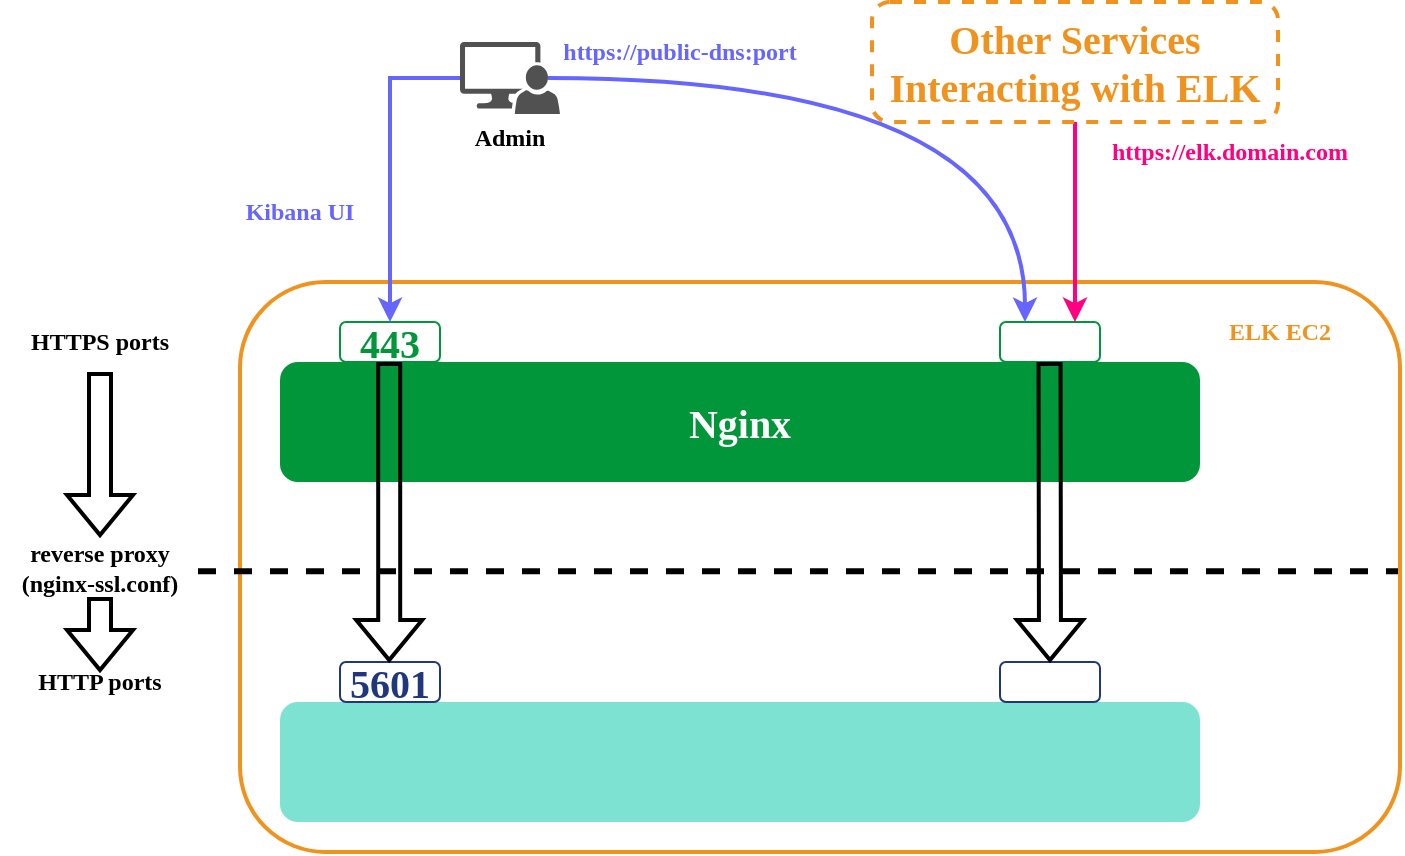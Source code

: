 <mxfile version="23.1.6" type="device">
  <diagram name="Page-1" id="2RRsDSpMer9sEVERHo-K">
    <mxGraphModel dx="1306" dy="1926" grid="1" gridSize="10" guides="1" tooltips="1" connect="1" arrows="1" fold="1" page="1" pageScale="1" pageWidth="850" pageHeight="1100" math="0" shadow="0">
      <root>
        <mxCell id="0" />
        <mxCell id="1" parent="0" />
        <mxCell id="0T_FGqLuQsuZokZaV_jl-1" value="" style="rounded=1;whiteSpace=wrap;html=1;fillColor=none;strokeColor=#F0931E;strokeWidth=2;fontFamily=Ubuntu;fontStyle=1" parent="1" vertex="1">
          <mxGeometry x="190" y="70" width="580" height="285" as="geometry" />
        </mxCell>
        <mxCell id="0T_FGqLuQsuZokZaV_jl-2" value="&lt;font style=&quot;font-size: 20px;&quot; color=&quot;#ffffff&quot;&gt;&lt;span&gt;&lt;br&gt;&lt;/span&gt;&lt;/font&gt;" style="rounded=1;whiteSpace=wrap;html=1;fillColor=#7DE2D1;strokeWidth=5;strokeColor=none;fontFamily=Ubuntu;fontStyle=1" parent="1" vertex="1">
          <mxGeometry x="210" y="280" width="460" height="60" as="geometry" />
        </mxCell>
        <mxCell id="0T_FGqLuQsuZokZaV_jl-3" value="&lt;font style=&quot;font-size: 20px;&quot; color=&quot;#ffffff&quot;&gt;&lt;span&gt;Nginx&lt;/span&gt;&lt;/font&gt;" style="rounded=1;whiteSpace=wrap;html=1;fillColor=#009639;strokeColor=none;strokeWidth=5;fontFamily=Ubuntu;fontStyle=1" parent="1" vertex="1">
          <mxGeometry x="210" y="110" width="460" height="60" as="geometry" />
        </mxCell>
        <mxCell id="0T_FGqLuQsuZokZaV_jl-7" value="&lt;font color=&quot;#009639&quot; size=&quot;1&quot;&gt;&lt;span style=&quot;font-size: 20px;&quot;&gt;443&lt;/span&gt;&lt;/font&gt;" style="rounded=1;whiteSpace=wrap;html=1;strokeColor=#009639;strokeWidth=1;fontFamily=Ubuntu;fontStyle=1" parent="1" vertex="1">
          <mxGeometry x="240" y="90" width="50" height="20" as="geometry" />
        </mxCell>
        <mxCell id="0T_FGqLuQsuZokZaV_jl-8" value="" style="rounded=1;whiteSpace=wrap;html=1;strokeColor=#009639;strokeWidth=1;fontFamily=Ubuntu;fontStyle=1" parent="1" vertex="1">
          <mxGeometry x="570" y="90" width="50" height="20" as="geometry" />
        </mxCell>
        <mxCell id="0T_FGqLuQsuZokZaV_jl-9" value="" style="rounded=1;whiteSpace=wrap;html=1;strokeColor=#20377D;fontFamily=Ubuntu;fontStyle=1" parent="1" vertex="1">
          <mxGeometry x="570" y="260" width="50" height="20" as="geometry" />
        </mxCell>
        <mxCell id="0T_FGqLuQsuZokZaV_jl-10" value="" style="shape=flexArrow;endArrow=classic;html=1;rounded=0;entryX=0.5;entryY=0;entryDx=0;entryDy=0;strokeWidth=2;fontFamily=Ubuntu;fontStyle=1" parent="1" target="0T_FGqLuQsuZokZaV_jl-9" edge="1">
          <mxGeometry width="50" height="50" relative="1" as="geometry">
            <mxPoint x="594.78" y="110" as="sourcePoint" />
            <mxPoint x="594.78" y="256" as="targetPoint" />
          </mxGeometry>
        </mxCell>
        <mxCell id="0T_FGqLuQsuZokZaV_jl-11" value="" style="endArrow=none;dashed=1;html=1;strokeWidth=3;rounded=0;fontFamily=Ubuntu;fontStyle=1" parent="1" edge="1">
          <mxGeometry width="50" height="50" relative="1" as="geometry">
            <mxPoint x="169" y="214.66" as="sourcePoint" />
            <mxPoint x="769" y="214.66" as="targetPoint" />
          </mxGeometry>
        </mxCell>
        <mxCell id="0T_FGqLuQsuZokZaV_jl-12" value="&lt;font&gt;&lt;span&gt;HTTPS ports&lt;/span&gt;&lt;/font&gt;" style="text;html=1;strokeColor=none;fillColor=none;align=center;verticalAlign=middle;whiteSpace=wrap;rounded=0;fontFamily=Ubuntu;fontStyle=1" parent="1" vertex="1">
          <mxGeometry x="70" y="85" width="100" height="30" as="geometry" />
        </mxCell>
        <mxCell id="0T_FGqLuQsuZokZaV_jl-13" value="&lt;font&gt;&lt;span&gt;HTTP ports&lt;/span&gt;&lt;/font&gt;" style="text;html=1;strokeColor=none;fillColor=none;align=center;verticalAlign=middle;whiteSpace=wrap;rounded=0;fontFamily=Ubuntu;fontStyle=1" parent="1" vertex="1">
          <mxGeometry x="70" y="255" width="100" height="30" as="geometry" />
        </mxCell>
        <mxCell id="0T_FGqLuQsuZokZaV_jl-14" value="" style="shape=flexArrow;endArrow=classic;html=1;rounded=0;entryX=0.5;entryY=0;entryDx=0;entryDy=0;strokeWidth=2;fontFamily=Ubuntu;fontStyle=1" parent="1" source="0T_FGqLuQsuZokZaV_jl-16" edge="1">
          <mxGeometry width="50" height="50" relative="1" as="geometry">
            <mxPoint x="120" y="115" as="sourcePoint" />
            <mxPoint x="120" y="265" as="targetPoint" />
          </mxGeometry>
        </mxCell>
        <mxCell id="0T_FGqLuQsuZokZaV_jl-15" value="" style="shape=flexArrow;endArrow=classic;html=1;rounded=0;entryX=0.5;entryY=0;entryDx=0;entryDy=0;strokeWidth=2;fontFamily=Ubuntu;fontStyle=1" parent="1" target="0T_FGqLuQsuZokZaV_jl-16" edge="1">
          <mxGeometry width="50" height="50" relative="1" as="geometry">
            <mxPoint x="120" y="115" as="sourcePoint" />
            <mxPoint x="120" y="265" as="targetPoint" />
          </mxGeometry>
        </mxCell>
        <mxCell id="0T_FGqLuQsuZokZaV_jl-16" value="&lt;font style=&quot;font-size: 12px;&quot;&gt;&lt;span&gt;reverse proxy&lt;br&gt;(nginx-ssl.conf)&lt;br&gt;&lt;/span&gt;&lt;/font&gt;" style="text;html=1;strokeColor=none;fillColor=none;align=center;verticalAlign=middle;whiteSpace=wrap;rounded=0;fontFamily=Ubuntu;fontStyle=1" parent="1" vertex="1">
          <mxGeometry x="70" y="197.5" width="100" height="30" as="geometry" />
        </mxCell>
        <mxCell id="0T_FGqLuQsuZokZaV_jl-17" value="&lt;font color=&quot;#20377d&quot; size=&quot;1&quot;&gt;&lt;span style=&quot;font-size: 20px;&quot;&gt;5601&lt;/span&gt;&lt;/font&gt;" style="rounded=1;whiteSpace=wrap;html=1;strokeColor=#20377D;strokeWidth=1;fontFamily=Ubuntu;fontStyle=1" parent="1" vertex="1">
          <mxGeometry x="240" y="260" width="50" height="20" as="geometry" />
        </mxCell>
        <mxCell id="0T_FGqLuQsuZokZaV_jl-18" style="edgeStyle=orthogonalEdgeStyle;rounded=0;orthogonalLoop=1;jettySize=auto;html=1;strokeWidth=2;strokeColor=#6666FF;fontFamily=Ubuntu;fontStyle=1" parent="1" source="0T_FGqLuQsuZokZaV_jl-21" target="0T_FGqLuQsuZokZaV_jl-7" edge="1">
          <mxGeometry relative="1" as="geometry" />
        </mxCell>
        <mxCell id="0T_FGqLuQsuZokZaV_jl-20" style="edgeStyle=orthogonalEdgeStyle;rounded=0;orthogonalLoop=1;jettySize=auto;html=1;exitX=0.88;exitY=0.5;exitDx=0;exitDy=0;exitPerimeter=0;entryX=0.25;entryY=0;entryDx=0;entryDy=0;curved=1;strokeWidth=2;strokeColor=#6666FF;fontFamily=Ubuntu;fontStyle=1" parent="1" source="0T_FGqLuQsuZokZaV_jl-21" target="0T_FGqLuQsuZokZaV_jl-8" edge="1">
          <mxGeometry relative="1" as="geometry" />
        </mxCell>
        <mxCell id="0T_FGqLuQsuZokZaV_jl-21" value="" style="sketch=0;pointerEvents=1;shadow=0;dashed=0;html=1;strokeColor=none;labelPosition=center;verticalLabelPosition=bottom;verticalAlign=top;align=center;fillColor=#515151;shape=mxgraph.mscae.system_center.admin_console;fontFamily=Ubuntu;fontStyle=1" parent="1" vertex="1">
          <mxGeometry x="300" y="-50" width="50" height="36" as="geometry" />
        </mxCell>
        <mxCell id="0T_FGqLuQsuZokZaV_jl-22" value="&lt;font&gt;&lt;span&gt;Admin&lt;br&gt;&lt;br&gt;&lt;/span&gt;&lt;/font&gt;" style="text;html=1;strokeColor=none;fillColor=none;align=center;verticalAlign=middle;whiteSpace=wrap;rounded=0;fontFamily=Ubuntu;fontStyle=1" parent="1" vertex="1">
          <mxGeometry x="275" y="-10" width="100" height="30" as="geometry" />
        </mxCell>
        <mxCell id="0T_FGqLuQsuZokZaV_jl-23" value="&lt;font&gt;&lt;span&gt;Kibana UI&lt;br&gt;&lt;/span&gt;&lt;/font&gt;" style="text;html=1;strokeColor=none;fillColor=none;align=center;verticalAlign=middle;whiteSpace=wrap;rounded=0;fontColor=#6666FF;fontFamily=Ubuntu;fontStyle=1" parent="1" vertex="1">
          <mxGeometry x="170" y="20" width="100" height="30" as="geometry" />
        </mxCell>
        <mxCell id="0T_FGqLuQsuZokZaV_jl-25" style="edgeStyle=orthogonalEdgeStyle;rounded=0;orthogonalLoop=1;jettySize=auto;html=1;exitX=0.5;exitY=1;exitDx=0;exitDy=0;entryX=0.75;entryY=0;entryDx=0;entryDy=0;strokeWidth=2;strokeColor=#FF0080;fontFamily=Ubuntu;fontStyle=1" parent="1" source="0T_FGqLuQsuZokZaV_jl-26" target="0T_FGqLuQsuZokZaV_jl-8" edge="1">
          <mxGeometry relative="1" as="geometry" />
        </mxCell>
        <mxCell id="0T_FGqLuQsuZokZaV_jl-26" value="&lt;font color=&quot;#f0931e&quot; style=&quot;font-size: 20px;&quot;&gt;&lt;span&gt;Other Services&lt;br&gt;Interacting with ELK&lt;br&gt;&lt;/span&gt;&lt;/font&gt;" style="rounded=1;whiteSpace=wrap;html=1;strokeWidth=2;strokeColor=#F0931E;fontFamily=Ubuntu;fontStyle=1;dashed=1;" parent="1" vertex="1">
          <mxGeometry x="506" y="-70" width="203" height="60" as="geometry" />
        </mxCell>
        <mxCell id="0T_FGqLuQsuZokZaV_jl-35" value="" style="shape=flexArrow;endArrow=classic;html=1;rounded=0;entryX=0.5;entryY=0;entryDx=0;entryDy=0;strokeWidth=2;fontFamily=Ubuntu;fontStyle=1" parent="1" edge="1">
          <mxGeometry width="50" height="50" relative="1" as="geometry">
            <mxPoint x="264.6" y="110" as="sourcePoint" />
            <mxPoint x="264.6" y="260" as="targetPoint" />
          </mxGeometry>
        </mxCell>
        <mxCell id="0T_FGqLuQsuZokZaV_jl-36" value="&lt;font color=&quot;#f0931e&quot;&gt;&lt;span&gt;ELK EC2&lt;/span&gt;&lt;/font&gt;" style="text;html=1;strokeColor=none;fillColor=none;align=center;verticalAlign=middle;whiteSpace=wrap;rounded=0;fontFamily=Ubuntu;fontStyle=1" parent="1" vertex="1">
          <mxGeometry x="660" y="80" width="100" height="30" as="geometry" />
        </mxCell>
        <mxCell id="0T_FGqLuQsuZokZaV_jl-39" value="&lt;font&gt;&lt;span&gt;&lt;font color=&quot;#ff0080&quot;&gt;https://elk.domain.com&lt;/font&gt;&lt;br&gt;&lt;/span&gt;&lt;/font&gt;" style="text;html=1;strokeColor=none;fillColor=none;align=center;verticalAlign=middle;whiteSpace=wrap;rounded=0;fontFamily=Ubuntu;fontStyle=1" parent="1" vertex="1">
          <mxGeometry x="620" y="-10" width="130" height="30" as="geometry" />
        </mxCell>
        <mxCell id="0T_FGqLuQsuZokZaV_jl-40" value="&lt;font&gt;&lt;span&gt;&lt;font color=&quot;#6666ff&quot;&gt;https://public-dns:port&lt;/font&gt;&lt;br&gt;&lt;/span&gt;&lt;/font&gt;" style="text;html=1;strokeColor=none;fillColor=none;align=center;verticalAlign=middle;whiteSpace=wrap;rounded=0;fontFamily=Ubuntu;fontStyle=1" parent="1" vertex="1">
          <mxGeometry x="330" y="-60" width="160" height="30" as="geometry" />
        </mxCell>
        <mxCell id="0T_FGqLuQsuZokZaV_jl-42" value="" style="shape=image;verticalLabelPosition=bottom;labelBackgroundColor=default;verticalAlign=top;aspect=fixed;imageAspect=0;image=https://miro.medium.com/v2/resize:fit:1400/1*vZDu4Bwj2GxQh8t1IjDq4w.png;" parent="1" vertex="1">
          <mxGeometry x="380" y="285" width="141.18" height="50" as="geometry" />
        </mxCell>
      </root>
    </mxGraphModel>
  </diagram>
</mxfile>

